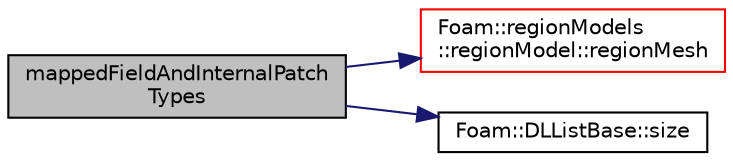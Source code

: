 digraph "mappedFieldAndInternalPatchTypes"
{
  bgcolor="transparent";
  edge [fontname="Helvetica",fontsize="10",labelfontname="Helvetica",labelfontsize="10"];
  node [fontname="Helvetica",fontsize="10",shape=record];
  rankdir="LR";
  Node1 [label="mappedFieldAndInternalPatch\lTypes",height=0.2,width=0.4,color="black", fillcolor="grey75", style="filled", fontcolor="black"];
  Node1 -> Node2 [color="midnightblue",fontsize="10",style="solid",fontname="Helvetica"];
  Node2 [label="Foam::regionModels\l::regionModel::regionMesh",height=0.2,width=0.4,color="red",URL="$a02180.html#a0c7874a65eec16e2afa43acd6055b16a",tooltip="Return the region mesh database. "];
  Node1 -> Node3 [color="midnightblue",fontsize="10",style="solid",fontname="Helvetica"];
  Node3 [label="Foam::DLListBase::size",height=0.2,width=0.4,color="black",URL="$a00579.html#a723361dc2020160f5492e8fe2d09fa44",tooltip="Return number of elements in list. "];
}
